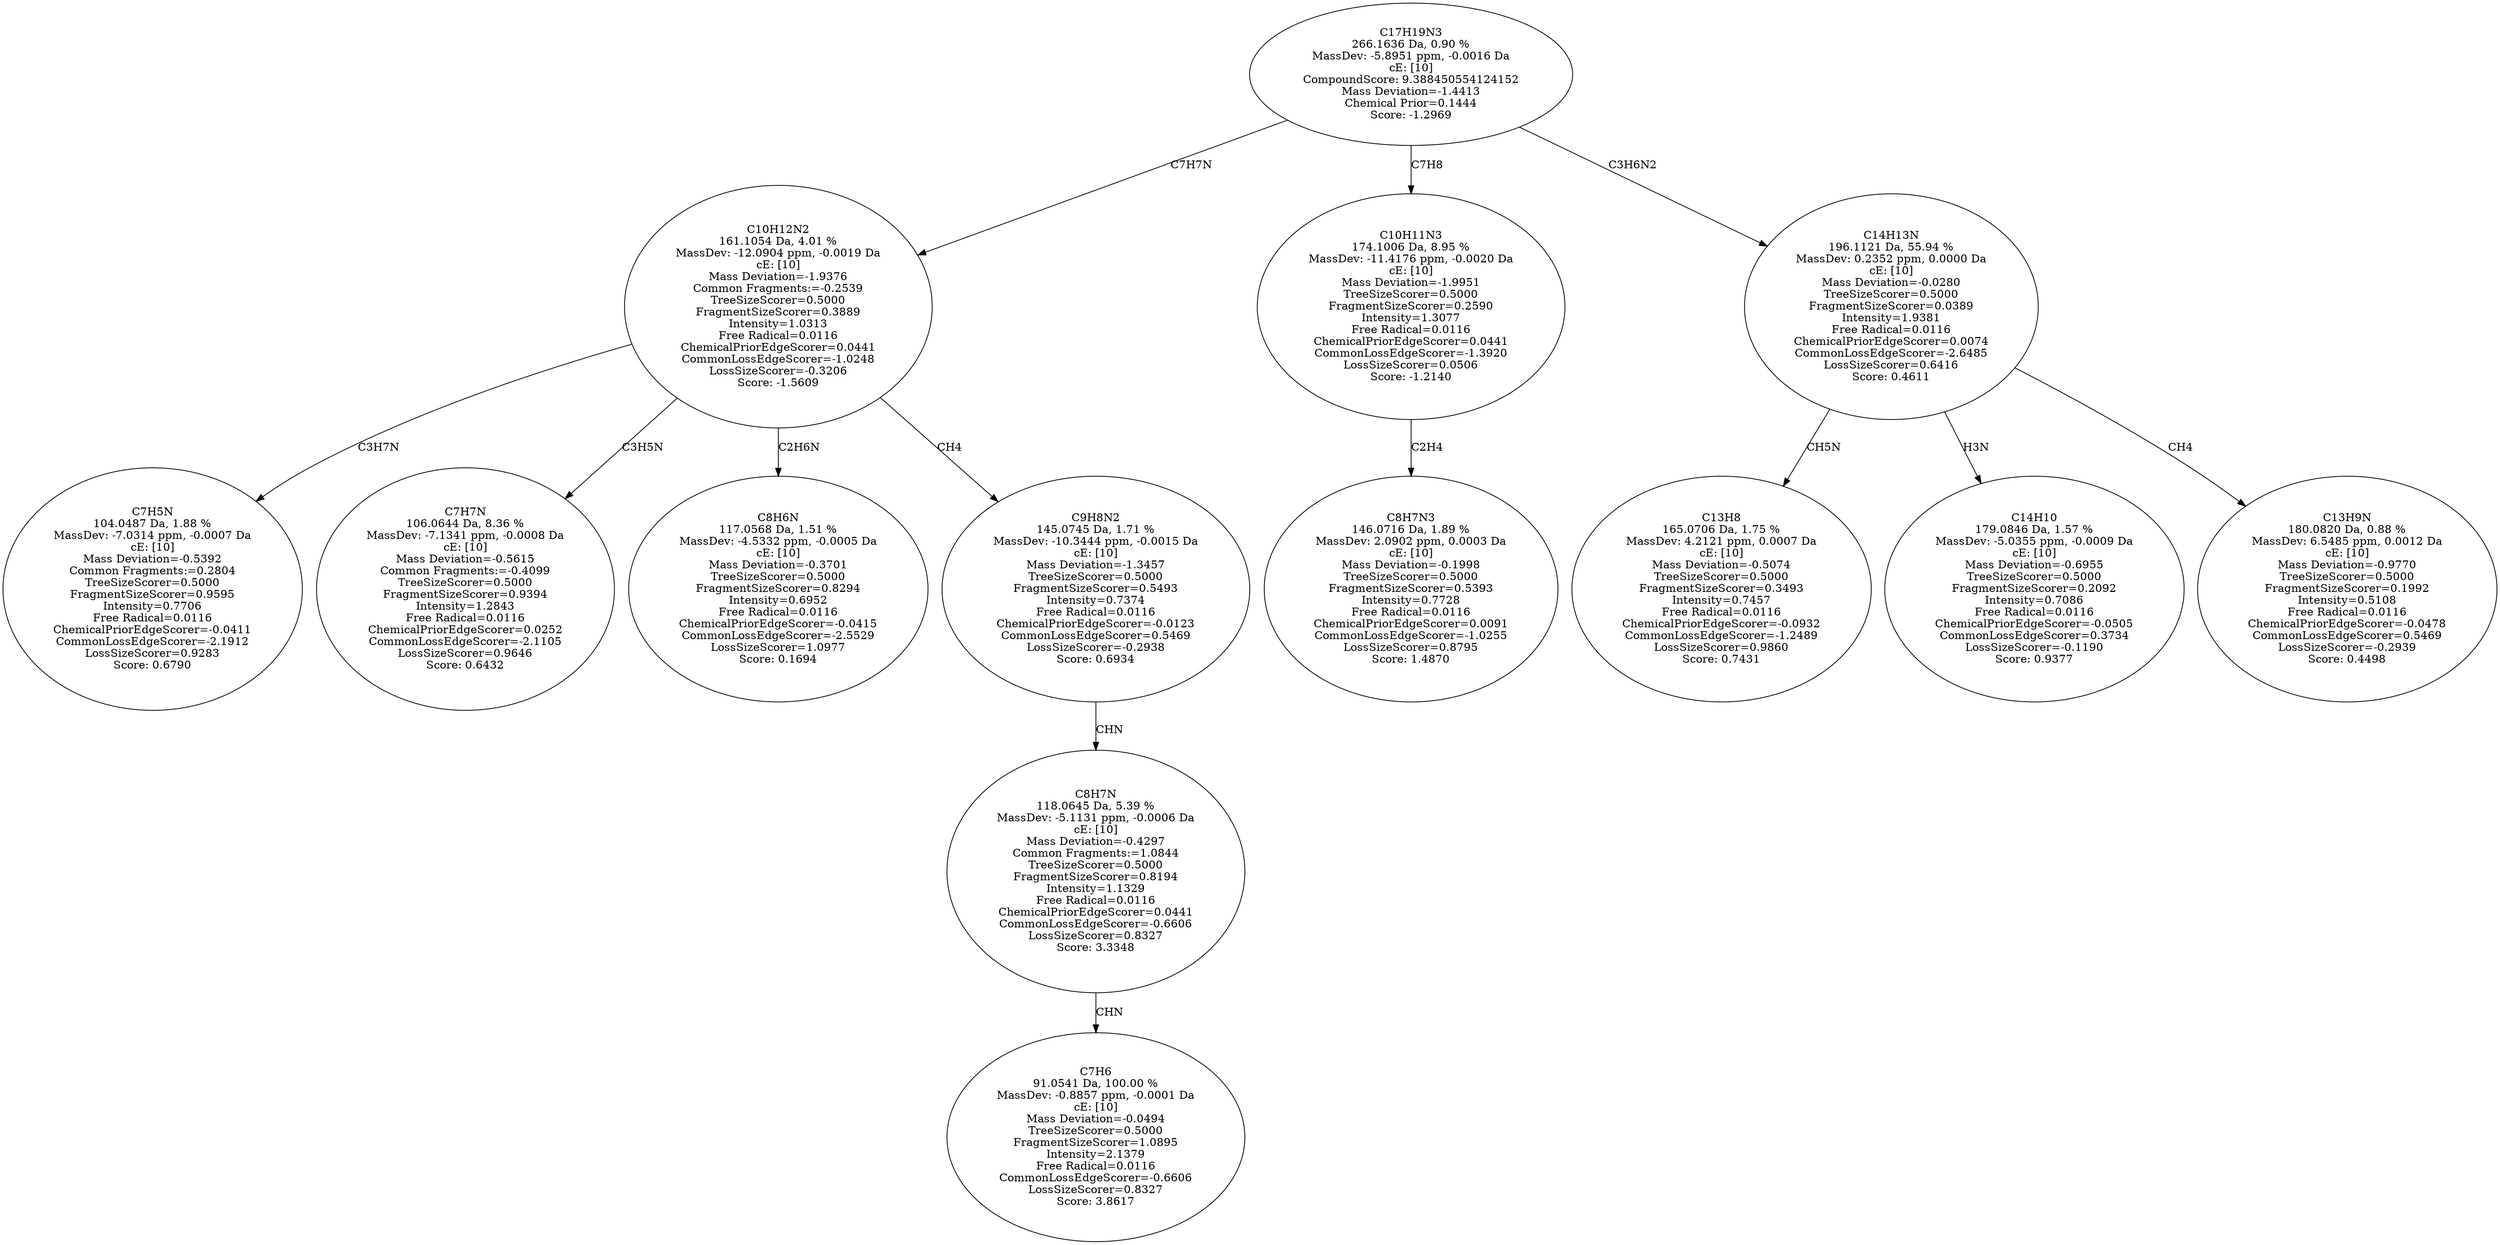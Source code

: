 strict digraph {
v1 [label="C7H5N\n104.0487 Da, 1.88 %\nMassDev: -7.0314 ppm, -0.0007 Da\ncE: [10]\nMass Deviation=-0.5392\nCommon Fragments:=0.2804\nTreeSizeScorer=0.5000\nFragmentSizeScorer=0.9595\nIntensity=0.7706\nFree Radical=0.0116\nChemicalPriorEdgeScorer=-0.0411\nCommonLossEdgeScorer=-2.1912\nLossSizeScorer=0.9283\nScore: 0.6790"];
v2 [label="C7H7N\n106.0644 Da, 8.36 %\nMassDev: -7.1341 ppm, -0.0008 Da\ncE: [10]\nMass Deviation=-0.5615\nCommon Fragments:=-0.4099\nTreeSizeScorer=0.5000\nFragmentSizeScorer=0.9394\nIntensity=1.2843\nFree Radical=0.0116\nChemicalPriorEdgeScorer=0.0252\nCommonLossEdgeScorer=-2.1105\nLossSizeScorer=0.9646\nScore: 0.6432"];
v3 [label="C8H6N\n117.0568 Da, 1.51 %\nMassDev: -4.5332 ppm, -0.0005 Da\ncE: [10]\nMass Deviation=-0.3701\nTreeSizeScorer=0.5000\nFragmentSizeScorer=0.8294\nIntensity=0.6952\nFree Radical=0.0116\nChemicalPriorEdgeScorer=-0.0415\nCommonLossEdgeScorer=-2.5529\nLossSizeScorer=1.0977\nScore: 0.1694"];
v4 [label="C7H6\n91.0541 Da, 100.00 %\nMassDev: -0.8857 ppm, -0.0001 Da\ncE: [10]\nMass Deviation=-0.0494\nTreeSizeScorer=0.5000\nFragmentSizeScorer=1.0895\nIntensity=2.1379\nFree Radical=0.0116\nCommonLossEdgeScorer=-0.6606\nLossSizeScorer=0.8327\nScore: 3.8617"];
v5 [label="C8H7N\n118.0645 Da, 5.39 %\nMassDev: -5.1131 ppm, -0.0006 Da\ncE: [10]\nMass Deviation=-0.4297\nCommon Fragments:=1.0844\nTreeSizeScorer=0.5000\nFragmentSizeScorer=0.8194\nIntensity=1.1329\nFree Radical=0.0116\nChemicalPriorEdgeScorer=0.0441\nCommonLossEdgeScorer=-0.6606\nLossSizeScorer=0.8327\nScore: 3.3348"];
v6 [label="C9H8N2\n145.0745 Da, 1.71 %\nMassDev: -10.3444 ppm, -0.0015 Da\ncE: [10]\nMass Deviation=-1.3457\nTreeSizeScorer=0.5000\nFragmentSizeScorer=0.5493\nIntensity=0.7374\nFree Radical=0.0116\nChemicalPriorEdgeScorer=-0.0123\nCommonLossEdgeScorer=0.5469\nLossSizeScorer=-0.2938\nScore: 0.6934"];
v7 [label="C10H12N2\n161.1054 Da, 4.01 %\nMassDev: -12.0904 ppm, -0.0019 Da\ncE: [10]\nMass Deviation=-1.9376\nCommon Fragments:=-0.2539\nTreeSizeScorer=0.5000\nFragmentSizeScorer=0.3889\nIntensity=1.0313\nFree Radical=0.0116\nChemicalPriorEdgeScorer=0.0441\nCommonLossEdgeScorer=-1.0248\nLossSizeScorer=-0.3206\nScore: -1.5609"];
v8 [label="C8H7N3\n146.0716 Da, 1.89 %\nMassDev: 2.0902 ppm, 0.0003 Da\ncE: [10]\nMass Deviation=-0.1998\nTreeSizeScorer=0.5000\nFragmentSizeScorer=0.5393\nIntensity=0.7728\nFree Radical=0.0116\nChemicalPriorEdgeScorer=0.0091\nCommonLossEdgeScorer=-1.0255\nLossSizeScorer=0.8795\nScore: 1.4870"];
v9 [label="C10H11N3\n174.1006 Da, 8.95 %\nMassDev: -11.4176 ppm, -0.0020 Da\ncE: [10]\nMass Deviation=-1.9951\nTreeSizeScorer=0.5000\nFragmentSizeScorer=0.2590\nIntensity=1.3077\nFree Radical=0.0116\nChemicalPriorEdgeScorer=0.0441\nCommonLossEdgeScorer=-1.3920\nLossSizeScorer=0.0506\nScore: -1.2140"];
v10 [label="C13H8\n165.0706 Da, 1.75 %\nMassDev: 4.2121 ppm, 0.0007 Da\ncE: [10]\nMass Deviation=-0.5074\nTreeSizeScorer=0.5000\nFragmentSizeScorer=0.3493\nIntensity=0.7457\nFree Radical=0.0116\nChemicalPriorEdgeScorer=-0.0932\nCommonLossEdgeScorer=-1.2489\nLossSizeScorer=0.9860\nScore: 0.7431"];
v11 [label="C14H10\n179.0846 Da, 1.57 %\nMassDev: -5.0355 ppm, -0.0009 Da\ncE: [10]\nMass Deviation=-0.6955\nTreeSizeScorer=0.5000\nFragmentSizeScorer=0.2092\nIntensity=0.7086\nFree Radical=0.0116\nChemicalPriorEdgeScorer=-0.0505\nCommonLossEdgeScorer=0.3734\nLossSizeScorer=-0.1190\nScore: 0.9377"];
v12 [label="C13H9N\n180.0820 Da, 0.88 %\nMassDev: 6.5485 ppm, 0.0012 Da\ncE: [10]\nMass Deviation=-0.9770\nTreeSizeScorer=0.5000\nFragmentSizeScorer=0.1992\nIntensity=0.5108\nFree Radical=0.0116\nChemicalPriorEdgeScorer=-0.0478\nCommonLossEdgeScorer=0.5469\nLossSizeScorer=-0.2939\nScore: 0.4498"];
v13 [label="C14H13N\n196.1121 Da, 55.94 %\nMassDev: 0.2352 ppm, 0.0000 Da\ncE: [10]\nMass Deviation=-0.0280\nTreeSizeScorer=0.5000\nFragmentSizeScorer=0.0389\nIntensity=1.9381\nFree Radical=0.0116\nChemicalPriorEdgeScorer=0.0074\nCommonLossEdgeScorer=-2.6485\nLossSizeScorer=0.6416\nScore: 0.4611"];
v14 [label="C17H19N3\n266.1636 Da, 0.90 %\nMassDev: -5.8951 ppm, -0.0016 Da\ncE: [10]\nCompoundScore: 9.388450554124152\nMass Deviation=-1.4413\nChemical Prior=0.1444\nScore: -1.2969"];
v7 -> v1 [label="C3H7N"];
v7 -> v2 [label="C3H5N"];
v7 -> v3 [label="C2H6N"];
v5 -> v4 [label="CHN"];
v6 -> v5 [label="CHN"];
v7 -> v6 [label="CH4"];
v14 -> v7 [label="C7H7N"];
v9 -> v8 [label="C2H4"];
v14 -> v9 [label="C7H8"];
v13 -> v10 [label="CH5N"];
v13 -> v11 [label="H3N"];
v13 -> v12 [label="CH4"];
v14 -> v13 [label="C3H6N2"];
}